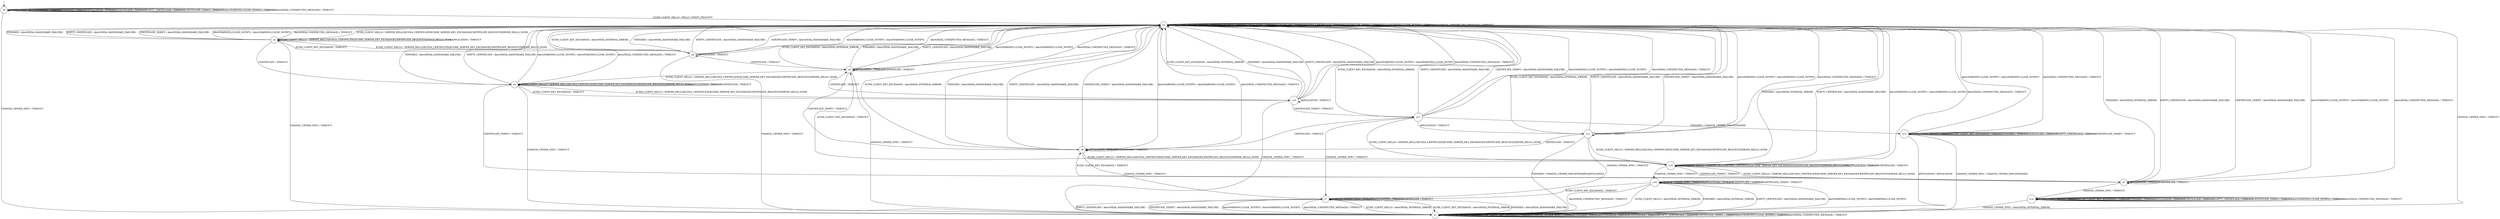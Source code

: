 digraph g {

	s0 [shape="circle" label="s0"];
	s1 [shape="circle" label="s1"];
	s2 [shape="circle" label="s2"];
	s3 [shape="circle" label="s3"];
	s4 [shape="circle" label="s4"];
	s5 [shape="circle" label="s5"];
	s6 [shape="circle" label="s6"];
	s7 [shape="circle" label="s7"];
	s8 [shape="circle" label="s8"];
	s9 [shape="circle" label="s9"];
	s10 [shape="circle" label="s10"];
	s11 [shape="circle" label="s11"];
	s12 [shape="circle" label="s12"];
	s13 [shape="circle" label="s13"];
	s14 [shape="circle" label="s14"];
	s15 [shape="circle" label="s15"];
	s16 [shape="circle" label="s16"];
	s0 -> s2 [label="ECDH_CLIENT_HELLO / HELLO_VERIFY_REQUEST"];
	s0 -> s0 [label="ECDH_CLIENT_KEY_EXCHANGE / TIMEOUT"];
	s0 -> s1 [label="CHANGE_CIPHER_SPEC / TIMEOUT"];
	s0 -> s0 [label="FINISHED / TIMEOUT"];
	s0 -> s0 [label="APPLICATION / TIMEOUT"];
	s0 -> s0 [label="CERTIFICATE / TIMEOUT"];
	s0 -> s0 [label="EMPTY_CERTIFICATE / TIMEOUT"];
	s0 -> s0 [label="CERTIFICATE_VERIFY / TIMEOUT"];
	s0 -> s0 [label="Alert(WARNING,CLOSE_NOTIFY) / TIMEOUT"];
	s0 -> s0 [label="Alert(FATAL,UNEXPECTED_MESSAGE) / TIMEOUT"];
	s1 -> s1 [label="ECDH_CLIENT_HELLO / TIMEOUT"];
	s1 -> s1 [label="ECDH_CLIENT_KEY_EXCHANGE / TIMEOUT"];
	s1 -> s1 [label="CHANGE_CIPHER_SPEC / TIMEOUT"];
	s1 -> s1 [label="FINISHED / TIMEOUT"];
	s1 -> s1 [label="APPLICATION / TIMEOUT"];
	s1 -> s1 [label="CERTIFICATE / TIMEOUT"];
	s1 -> s1 [label="EMPTY_CERTIFICATE / TIMEOUT"];
	s1 -> s1 [label="CERTIFICATE_VERIFY / TIMEOUT"];
	s1 -> s1 [label="Alert(WARNING,CLOSE_NOTIFY) / TIMEOUT"];
	s1 -> s1 [label="Alert(FATAL,UNEXPECTED_MESSAGE) / TIMEOUT"];
	s2 -> s3 [label="ECDH_CLIENT_HELLO / SERVER_HELLO|ECDSA_CERTIFICATE|ECDHE_SERVER_KEY_EXCHANGE|CERTIFICATE_REQUEST|SERVER_HELLO_DONE"];
	s2 -> s2 [label="ECDH_CLIENT_KEY_EXCHANGE / TIMEOUT"];
	s2 -> s1 [label="CHANGE_CIPHER_SPEC / TIMEOUT"];
	s2 -> s2 [label="FINISHED / TIMEOUT"];
	s2 -> s2 [label="APPLICATION / TIMEOUT"];
	s2 -> s2 [label="CERTIFICATE / TIMEOUT"];
	s2 -> s2 [label="EMPTY_CERTIFICATE / TIMEOUT"];
	s2 -> s2 [label="CERTIFICATE_VERIFY / TIMEOUT"];
	s2 -> s2 [label="Alert(WARNING,CLOSE_NOTIFY) / TIMEOUT"];
	s2 -> s2 [label="Alert(FATAL,UNEXPECTED_MESSAGE) / TIMEOUT"];
	s3 -> s3 [label="ECDH_CLIENT_HELLO / SERVER_HELLO|ECDSA_CERTIFICATE|ECDHE_SERVER_KEY_EXCHANGE|CERTIFICATE_REQUEST|SERVER_HELLO_DONE"];
	s3 -> s8 [label="ECDH_CLIENT_KEY_EXCHANGE / TIMEOUT"];
	s3 -> s1 [label="CHANGE_CIPHER_SPEC / TIMEOUT"];
	s3 -> s2 [label="FINISHED / Alert(FATAL,HANDSHAKE_FAILURE)"];
	s3 -> s3 [label="APPLICATION / TIMEOUT"];
	s3 -> s4 [label="CERTIFICATE / TIMEOUT"];
	s3 -> s2 [label="EMPTY_CERTIFICATE / Alert(FATAL,HANDSHAKE_FAILURE)"];
	s3 -> s2 [label="CERTIFICATE_VERIFY / Alert(FATAL,HANDSHAKE_FAILURE)"];
	s3 -> s2 [label="Alert(WARNING,CLOSE_NOTIFY) / Alert(WARNING,CLOSE_NOTIFY)"];
	s3 -> s2 [label="Alert(FATAL,UNEXPECTED_MESSAGE) / TIMEOUT"];
	s4 -> s4 [label="ECDH_CLIENT_HELLO / SERVER_HELLO|ECDSA_CERTIFICATE|ECDHE_SERVER_KEY_EXCHANGE|CERTIFICATE_REQUEST|SERVER_HELLO_DONE"];
	s4 -> s10 [label="ECDH_CLIENT_KEY_EXCHANGE / TIMEOUT"];
	s4 -> s1 [label="CHANGE_CIPHER_SPEC / TIMEOUT"];
	s4 -> s2 [label="FINISHED / Alert(FATAL,HANDSHAKE_FAILURE)"];
	s4 -> s4 [label="APPLICATION / TIMEOUT"];
	s4 -> s4 [label="CERTIFICATE / TIMEOUT"];
	s4 -> s2 [label="EMPTY_CERTIFICATE / Alert(FATAL,HANDSHAKE_FAILURE)"];
	s4 -> s5 [label="CERTIFICATE_VERIFY / TIMEOUT"];
	s4 -> s2 [label="Alert(WARNING,CLOSE_NOTIFY) / Alert(WARNING,CLOSE_NOTIFY)"];
	s4 -> s2 [label="Alert(FATAL,UNEXPECTED_MESSAGE) / TIMEOUT"];
	s5 -> s15 [label="ECDH_CLIENT_HELLO / SERVER_HELLO|ECDSA_CERTIFICATE|ECDHE_SERVER_KEY_EXCHANGE|CERTIFICATE_REQUEST|SERVER_HELLO_DONE"];
	s5 -> s6 [label="ECDH_CLIENT_KEY_EXCHANGE / TIMEOUT"];
	s5 -> s14 [label="CHANGE_CIPHER_SPEC / TIMEOUT"];
	s5 -> s2 [label="FINISHED / Alert(FATAL,INTERNAL_ERROR)"];
	s5 -> s5 [label="APPLICATION / TIMEOUT"];
	s5 -> s5 [label="CERTIFICATE / TIMEOUT"];
	s5 -> s2 [label="EMPTY_CERTIFICATE / Alert(FATAL,HANDSHAKE_FAILURE)"];
	s5 -> s2 [label="CERTIFICATE_VERIFY / Alert(FATAL,HANDSHAKE_FAILURE)"];
	s5 -> s2 [label="Alert(WARNING,CLOSE_NOTIFY) / Alert(WARNING,CLOSE_NOTIFY)"];
	s5 -> s2 [label="Alert(FATAL,UNEXPECTED_MESSAGE) / TIMEOUT"];
	s6 -> s15 [label="ECDH_CLIENT_HELLO / SERVER_HELLO|ECDSA_CERTIFICATE|ECDHE_SERVER_KEY_EXCHANGE|CERTIFICATE_REQUEST|SERVER_HELLO_DONE"];
	s6 -> s2 [label="ECDH_CLIENT_KEY_EXCHANGE / Alert(FATAL,INTERNAL_ERROR)"];
	s6 -> s7 [label="CHANGE_CIPHER_SPEC / TIMEOUT"];
	s6 -> s2 [label="FINISHED / Alert(FATAL,HANDSHAKE_FAILURE)"];
	s6 -> s6 [label="APPLICATION / TIMEOUT"];
	s6 -> s6 [label="CERTIFICATE / TIMEOUT"];
	s6 -> s2 [label="EMPTY_CERTIFICATE / Alert(FATAL,HANDSHAKE_FAILURE)"];
	s6 -> s2 [label="CERTIFICATE_VERIFY / Alert(FATAL,HANDSHAKE_FAILURE)"];
	s6 -> s2 [label="Alert(WARNING,CLOSE_NOTIFY) / Alert(WARNING,CLOSE_NOTIFY)"];
	s6 -> s2 [label="Alert(FATAL,UNEXPECTED_MESSAGE) / TIMEOUT"];
	s7 -> s1 [label="ECDH_CLIENT_HELLO / Alert(FATAL,INTERNAL_ERROR)"];
	s7 -> s1 [label="ECDH_CLIENT_KEY_EXCHANGE / Alert(FATAL,INTERNAL_ERROR)"];
	s7 -> s7 [label="CHANGE_CIPHER_SPEC / TIMEOUT"];
	s7 -> s1 [label="FINISHED / Alert(FATAL,HANDSHAKE_FAILURE)"];
	s7 -> s7 [label="APPLICATION / TIMEOUT"];
	s7 -> s7 [label="CERTIFICATE / TIMEOUT"];
	s7 -> s1 [label="EMPTY_CERTIFICATE / Alert(FATAL,HANDSHAKE_FAILURE)"];
	s7 -> s1 [label="CERTIFICATE_VERIFY / Alert(FATAL,HANDSHAKE_FAILURE)"];
	s7 -> s1 [label="Alert(WARNING,CLOSE_NOTIFY) / Alert(WARNING,CLOSE_NOTIFY)"];
	s7 -> s1 [label="Alert(FATAL,UNEXPECTED_MESSAGE) / TIMEOUT"];
	s8 -> s3 [label="ECDH_CLIENT_HELLO / SERVER_HELLO|ECDSA_CERTIFICATE|ECDHE_SERVER_KEY_EXCHANGE|CERTIFICATE_REQUEST|SERVER_HELLO_DONE"];
	s8 -> s2 [label="ECDH_CLIENT_KEY_EXCHANGE / Alert(FATAL,INTERNAL_ERROR)"];
	s8 -> s1 [label="CHANGE_CIPHER_SPEC / TIMEOUT"];
	s8 -> s2 [label="FINISHED / Alert(FATAL,HANDSHAKE_FAILURE)"];
	s8 -> s8 [label="APPLICATION / TIMEOUT"];
	s8 -> s9 [label="CERTIFICATE / TIMEOUT"];
	s8 -> s2 [label="EMPTY_CERTIFICATE / Alert(FATAL,HANDSHAKE_FAILURE)"];
	s8 -> s2 [label="CERTIFICATE_VERIFY / Alert(FATAL,HANDSHAKE_FAILURE)"];
	s8 -> s2 [label="Alert(WARNING,CLOSE_NOTIFY) / Alert(WARNING,CLOSE_NOTIFY)"];
	s8 -> s2 [label="Alert(FATAL,UNEXPECTED_MESSAGE) / TIMEOUT"];
	s9 -> s4 [label="ECDH_CLIENT_HELLO / SERVER_HELLO|ECDSA_CERTIFICATE|ECDHE_SERVER_KEY_EXCHANGE|CERTIFICATE_REQUEST|SERVER_HELLO_DONE"];
	s9 -> s2 [label="ECDH_CLIENT_KEY_EXCHANGE / Alert(FATAL,INTERNAL_ERROR)"];
	s9 -> s1 [label="CHANGE_CIPHER_SPEC / TIMEOUT"];
	s9 -> s2 [label="FINISHED / Alert(FATAL,HANDSHAKE_FAILURE)"];
	s9 -> s9 [label="APPLICATION / TIMEOUT"];
	s9 -> s9 [label="CERTIFICATE / TIMEOUT"];
	s9 -> s2 [label="EMPTY_CERTIFICATE / Alert(FATAL,HANDSHAKE_FAILURE)"];
	s9 -> s6 [label="CERTIFICATE_VERIFY / TIMEOUT"];
	s9 -> s2 [label="Alert(WARNING,CLOSE_NOTIFY) / Alert(WARNING,CLOSE_NOTIFY)"];
	s9 -> s2 [label="Alert(FATAL,UNEXPECTED_MESSAGE) / TIMEOUT"];
	s10 -> s4 [label="ECDH_CLIENT_HELLO / SERVER_HELLO|ECDSA_CERTIFICATE|ECDHE_SERVER_KEY_EXCHANGE|CERTIFICATE_REQUEST|SERVER_HELLO_DONE"];
	s10 -> s2 [label="ECDH_CLIENT_KEY_EXCHANGE / Alert(FATAL,INTERNAL_ERROR)"];
	s10 -> s1 [label="CHANGE_CIPHER_SPEC / TIMEOUT"];
	s10 -> s2 [label="FINISHED / Alert(FATAL,HANDSHAKE_FAILURE)"];
	s10 -> s10 [label="APPLICATION / TIMEOUT"];
	s10 -> s9 [label="CERTIFICATE / TIMEOUT"];
	s10 -> s2 [label="EMPTY_CERTIFICATE / Alert(FATAL,HANDSHAKE_FAILURE)"];
	s10 -> s11 [label="CERTIFICATE_VERIFY / TIMEOUT"];
	s10 -> s2 [label="Alert(WARNING,CLOSE_NOTIFY) / Alert(WARNING,CLOSE_NOTIFY)"];
	s10 -> s2 [label="Alert(FATAL,UNEXPECTED_MESSAGE) / TIMEOUT"];
	s11 -> s15 [label="ECDH_CLIENT_HELLO / SERVER_HELLO|ECDSA_CERTIFICATE|ECDHE_SERVER_KEY_EXCHANGE|CERTIFICATE_REQUEST|SERVER_HELLO_DONE"];
	s11 -> s2 [label="ECDH_CLIENT_KEY_EXCHANGE / Alert(FATAL,INTERNAL_ERROR)"];
	s11 -> s7 [label="CHANGE_CIPHER_SPEC / TIMEOUT"];
	s11 -> s13 [label="FINISHED / CHANGE_CIPHER_SPEC|FINISHED"];
	s11 -> s12 [label="APPLICATION / TIMEOUT"];
	s11 -> s6 [label="CERTIFICATE / TIMEOUT"];
	s11 -> s2 [label="EMPTY_CERTIFICATE / Alert(FATAL,HANDSHAKE_FAILURE)"];
	s11 -> s2 [label="CERTIFICATE_VERIFY / Alert(FATAL,HANDSHAKE_FAILURE)"];
	s11 -> s2 [label="Alert(WARNING,CLOSE_NOTIFY) / Alert(WARNING,CLOSE_NOTIFY)"];
	s11 -> s2 [label="Alert(FATAL,UNEXPECTED_MESSAGE) / TIMEOUT"];
	s12 -> s15 [label="ECDH_CLIENT_HELLO / SERVER_HELLO|ECDSA_CERTIFICATE|ECDHE_SERVER_KEY_EXCHANGE|CERTIFICATE_REQUEST|SERVER_HELLO_DONE"];
	s12 -> s2 [label="ECDH_CLIENT_KEY_EXCHANGE / Alert(FATAL,INTERNAL_ERROR)"];
	s12 -> s7 [label="CHANGE_CIPHER_SPEC / TIMEOUT"];
	s12 -> s1 [label="FINISHED / CHANGE_CIPHER_SPEC|FINISHED|APPLICATION"];
	s12 -> s12 [label="APPLICATION / TIMEOUT"];
	s12 -> s6 [label="CERTIFICATE / TIMEOUT"];
	s12 -> s2 [label="EMPTY_CERTIFICATE / Alert(FATAL,HANDSHAKE_FAILURE)"];
	s12 -> s2 [label="CERTIFICATE_VERIFY / Alert(FATAL,HANDSHAKE_FAILURE)"];
	s12 -> s2 [label="Alert(WARNING,CLOSE_NOTIFY) / Alert(WARNING,CLOSE_NOTIFY)"];
	s12 -> s2 [label="Alert(FATAL,UNEXPECTED_MESSAGE) / TIMEOUT"];
	s13 -> s13 [label="ECDH_CLIENT_HELLO / TIMEOUT"];
	s13 -> s13 [label="ECDH_CLIENT_KEY_EXCHANGE / TIMEOUT"];
	s13 -> s1 [label="CHANGE_CIPHER_SPEC / CHANGE_CIPHER_SPEC|FINISHED"];
	s13 -> s13 [label="FINISHED / TIMEOUT"];
	s13 -> s1 [label="APPLICATION / APPLICATION"];
	s13 -> s13 [label="CERTIFICATE / TIMEOUT"];
	s13 -> s13 [label="EMPTY_CERTIFICATE / TIMEOUT"];
	s13 -> s13 [label="CERTIFICATE_VERIFY / TIMEOUT"];
	s13 -> s2 [label="Alert(WARNING,CLOSE_NOTIFY) / Alert(WARNING,CLOSE_NOTIFY)"];
	s13 -> s2 [label="Alert(FATAL,UNEXPECTED_MESSAGE) / TIMEOUT"];
	s14 -> s14 [label="ECDH_CLIENT_HELLO / TIMEOUT"];
	s14 -> s14 [label="ECDH_CLIENT_KEY_EXCHANGE / TIMEOUT"];
	s14 -> s1 [label="CHANGE_CIPHER_SPEC / Alert(FATAL,INTERNAL_ERROR)"];
	s14 -> s14 [label="FINISHED / TIMEOUT"];
	s14 -> s14 [label="APPLICATION / TIMEOUT"];
	s14 -> s14 [label="CERTIFICATE / TIMEOUT"];
	s14 -> s14 [label="EMPTY_CERTIFICATE / TIMEOUT"];
	s14 -> s14 [label="CERTIFICATE_VERIFY / TIMEOUT"];
	s14 -> s14 [label="Alert(WARNING,CLOSE_NOTIFY) / TIMEOUT"];
	s14 -> s14 [label="Alert(FATAL,UNEXPECTED_MESSAGE) / TIMEOUT"];
	s15 -> s15 [label="ECDH_CLIENT_HELLO / SERVER_HELLO|ECDSA_CERTIFICATE|ECDHE_SERVER_KEY_EXCHANGE|CERTIFICATE_REQUEST|SERVER_HELLO_DONE"];
	s15 -> s9 [label="ECDH_CLIENT_KEY_EXCHANGE / TIMEOUT"];
	s15 -> s16 [label="CHANGE_CIPHER_SPEC / TIMEOUT"];
	s15 -> s2 [label="FINISHED / Alert(FATAL,INTERNAL_ERROR)"];
	s15 -> s15 [label="APPLICATION / TIMEOUT"];
	s15 -> s15 [label="CERTIFICATE / TIMEOUT"];
	s15 -> s2 [label="EMPTY_CERTIFICATE / Alert(FATAL,HANDSHAKE_FAILURE)"];
	s15 -> s5 [label="CERTIFICATE_VERIFY / TIMEOUT"];
	s15 -> s2 [label="Alert(WARNING,CLOSE_NOTIFY) / Alert(WARNING,CLOSE_NOTIFY)"];
	s15 -> s2 [label="Alert(FATAL,UNEXPECTED_MESSAGE) / TIMEOUT"];
	s16 -> s1 [label="ECDH_CLIENT_HELLO / Alert(FATAL,INTERNAL_ERROR)"];
	s16 -> s7 [label="ECDH_CLIENT_KEY_EXCHANGE / TIMEOUT"];
	s16 -> s16 [label="CHANGE_CIPHER_SPEC / TIMEOUT"];
	s16 -> s1 [label="FINISHED / Alert(FATAL,INTERNAL_ERROR)"];
	s16 -> s16 [label="APPLICATION / TIMEOUT"];
	s16 -> s16 [label="CERTIFICATE / TIMEOUT"];
	s16 -> s1 [label="EMPTY_CERTIFICATE / Alert(FATAL,HANDSHAKE_FAILURE)"];
	s16 -> s16 [label="CERTIFICATE_VERIFY / TIMEOUT"];
	s16 -> s1 [label="Alert(WARNING,CLOSE_NOTIFY) / Alert(WARNING,CLOSE_NOTIFY)"];
	s16 -> s1 [label="Alert(FATAL,UNEXPECTED_MESSAGE) / TIMEOUT"];

__start0 [label="" shape="none" width="0" height="0"];
__start0 -> s0;

}
